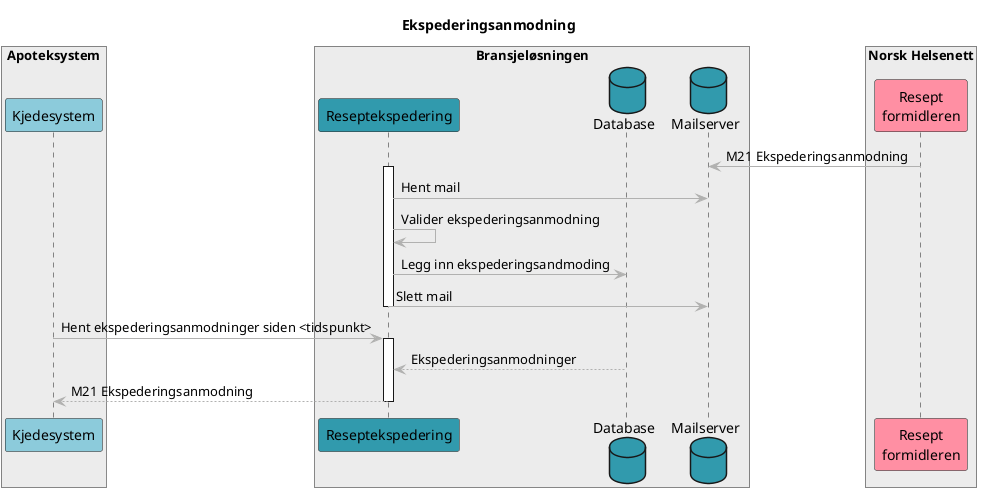@startuml

title Ekspederingsanmodning

skinparam ArrowColor #b1b1b0
skinparam BorderColor #b1b1b0

box "Apoteksystem" #ececec
    participant Kjedesystem #8ccbdb
end box

box "Bransjeløsningen" #ececec
    participant Reseptekspedering #319aad
    database Database #319aad
    database Mailserver #319aad
end box

box "Norsk Helsenett" #ececec
    participant Reseptformidleren as "Resept\nformidleren" #ff8fa3
end box

Reseptformidleren -> Mailserver: M21 Ekspederingsanmodning
activate Reseptekspedering
Reseptekspedering -> Mailserver: Hent mail
Reseptekspedering -> Reseptekspedering: Valider ekspederingsanmodning
Reseptekspedering -> Database: Legg inn ekspederingsandmoding
Reseptekspedering -> Mailserver: Slett mail
deactivate Reseptekspedering

Kjedesystem -> Reseptekspedering ++: Hent ekspederingsanmodninger siden <tidspunkt>
Reseptekspedering <-- Database: Ekspederingsanmodninger
Kjedesystem <-- Reseptekspedering --: M21 Ekspederingsanmodning

